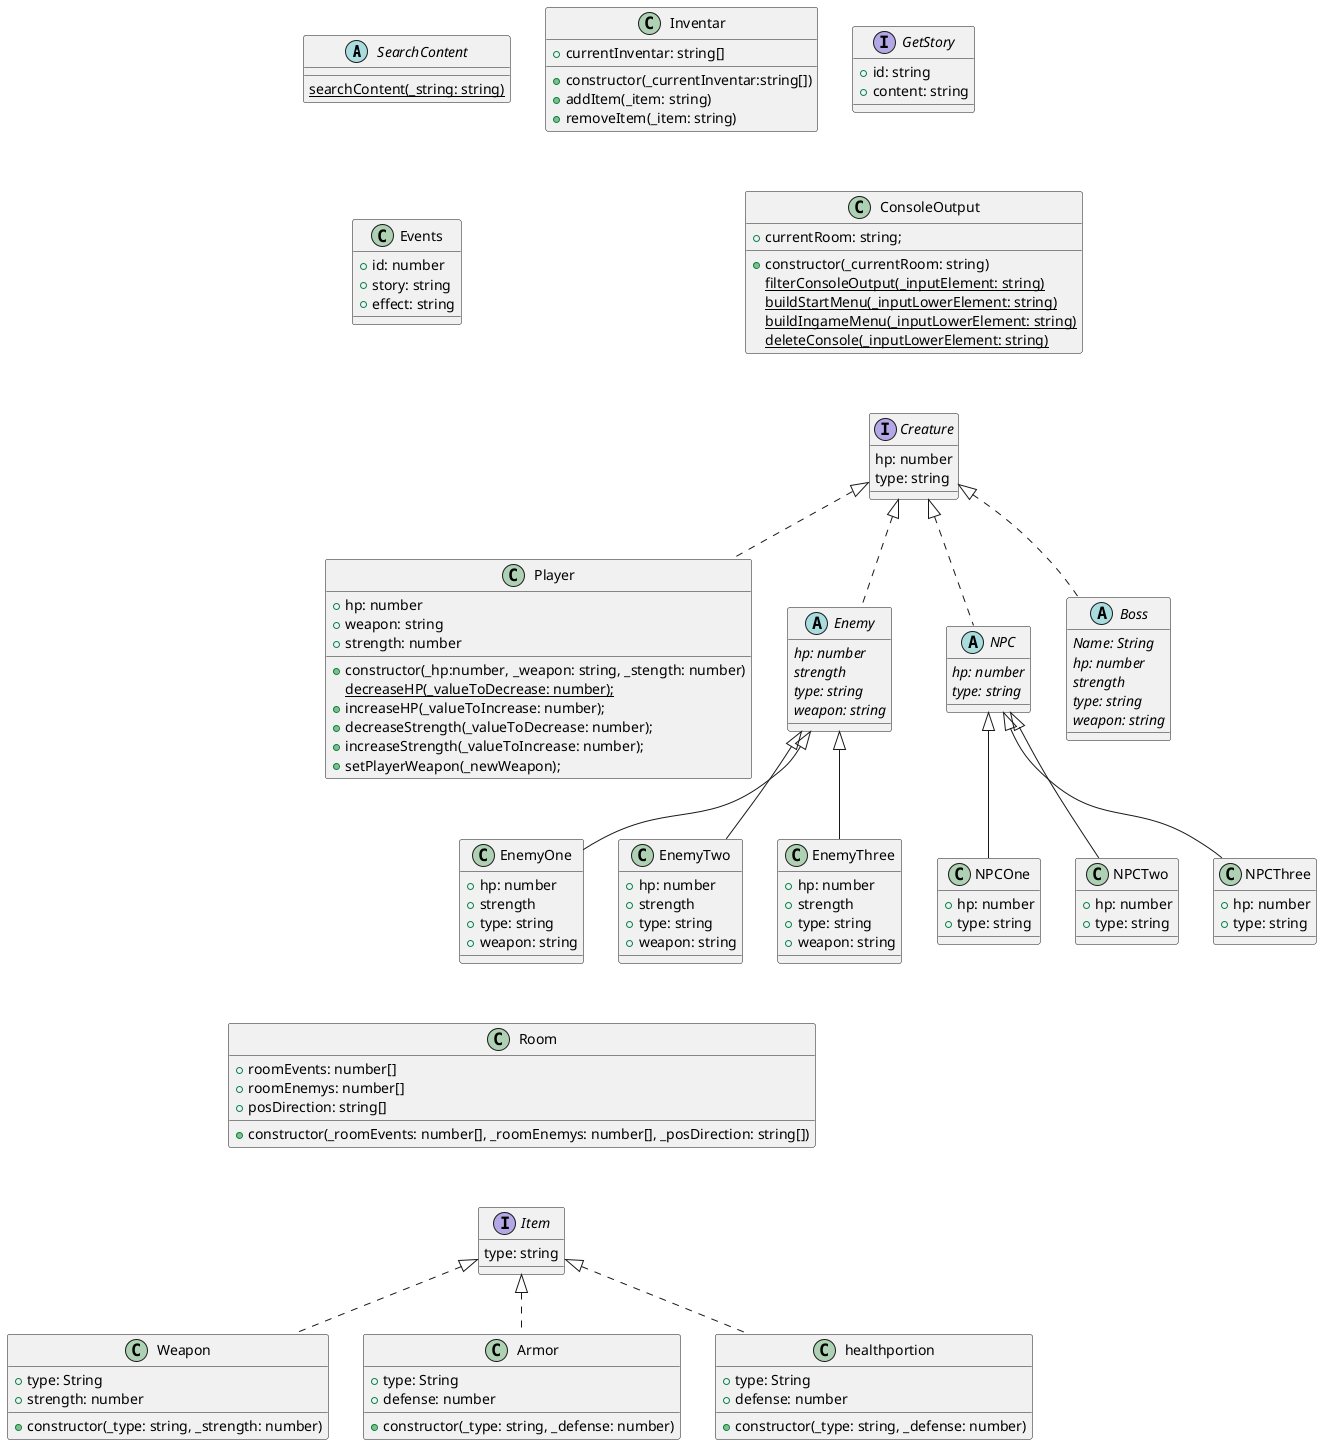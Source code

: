 @startuml Textadventure

abstract class SearchContent {
  {static}searchContent(_string: string)
}

class Inventar {
  + currentInventar: string[]
  + constructor(_currentInventar:string[])
  + addItem(_item: string)
  + removeItem(_item: string)
}

class ConsoleOutput {
  + currentRoom: string;
  + constructor(_currentRoom: string)
  {static} filterConsoleOutput(_inputElement: string)
  {static} buildStartMenu(_inputLowerElement: string)
  {static} buildIngameMenu(_inputLowerElement: string)
  {static} deleteConsole(_inputLowerElement: string)
}

class Room {
 + roomEvents: number[]
 + roomEnemys: number[]
 + posDirection: string[]
 + constructor(_roomEvents: number[], _roomEnemys: number[], _posDirection: string[])
}

class Events {
  + id: number
  + story: string
  + effect: string
}

interface GetStory {
  + id: string
  + content: string
}

interface Creature {
  hp: number
  type: string
}

class Player implements Creature {
  + hp: number
  + weapon: string
  + strength: number
  + constructor(_hp:number, _weapon: string, _stength: number)
  {static} decreaseHP(_valueToDecrease: number);
  + increaseHP(_valueToIncrease: number);
  + decreaseStrength(_valueToDecrease: number);
  + increaseStrength(_valueToIncrease: number);
  + setPlayerWeapon(_newWeapon);
}

abstract Enemy implements Creature {
  {abstract} hp: number
  {abstract} strength
  {abstract} type: string
  {abstract} weapon: string
}

class EnemyOne extends Enemy {
  + hp: number
  + strength
  + type: string
  + weapon: string
}
class EnemyTwo extends Enemy {
  + hp: number
  + strength
  + type: string
  + weapon: string
}

class EnemyThree extends Enemy {
  + hp: number
  + strength
  + type: string
  + weapon: string
}

abstract NPC implements Creature {
  {abstract} hp: number
  {abstract} type: string
}

class NPCOne extends NPC {
  + hp: number
  + type: string
}

class NPCTwo extends NPC {
  + hp: number
  + type: string
}

class NPCThree extends NPC {
  + hp: number
  + type: string
}

abstract Boss implements Creature {
  {abstract} Name: String
  {abstract} hp: number
  {abstract} strength
  {abstract} type: string
  {abstract} weapon: string
}

interface Item {
  type: string
}

class Weapon implements Item {
  + type: String
  + strength: number
  + constructor(_type: string, _strength: number)
}

class Armor implements Item {
  + type: String
  + defense: number
  + constructor(_type: string, _defense: number)
}

class healthportion implements Item {
  + type: String
  + defense: number
  + constructor(_type: string, _defense: number)
}
  GetStory -[hidden]->  ConsoleOutput
  ConsoleOutput -[hidden]-> Creature
  EnemyOne -[hidden]-> Room
  Room -[hidden]-> Item


@enduml
